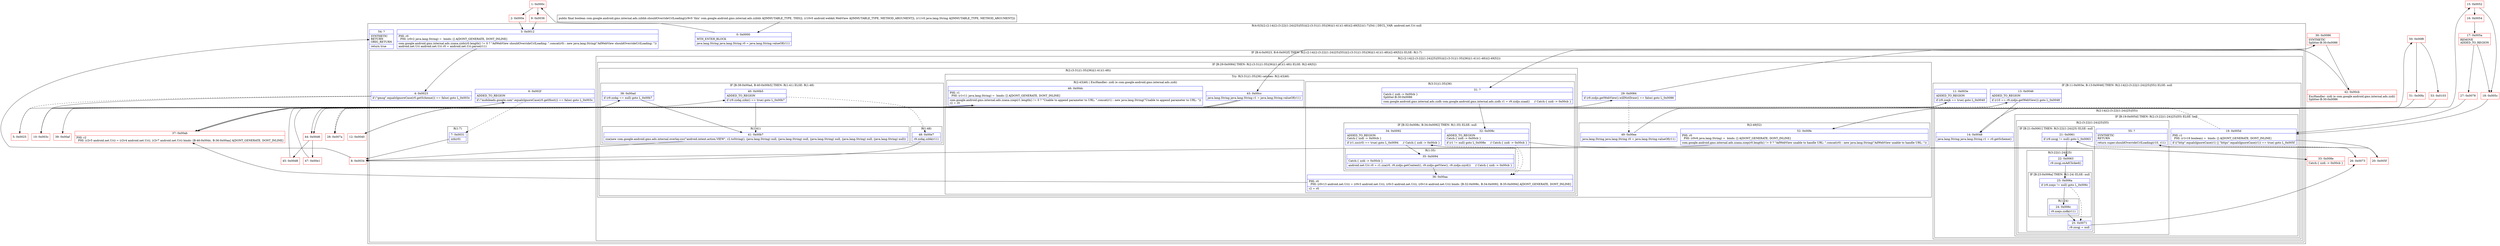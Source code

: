 digraph "CFG forcom.google.android.gms.internal.ads.zzbhb.shouldOverrideUrlLoading(Landroid\/webkit\/WebView;Ljava\/lang\/String;)Z" {
subgraph cluster_Region_201080291 {
label = "R(4:0|3|(2:(2:14|(2:(3:22|(1:24)|25)|55))|(2:(3:31|(1:35)|36)|(1:41)(1:48))(2:49|52))(1:7)|54) | DECL_VAR: android.net.Uri null\l";
node [shape=record,color=blue];
Node_0 [shape=record,label="{0\:\ 0x0000|MTH_ENTER_BLOCK\l|java.lang.String java.lang.String r0 = java.lang.String.valueOf(r11)\l}"];
Node_3 [shape=record,label="{3\:\ 0x0012|PHI: r0 \l  PHI: (r0v2 java.lang.String) =  binds: [] A[DONT_GENERATE, DONT_INLINE]\l|com.google.android.gms.internal.ads.zzaxa.zzds(r0.length() != 0 ? \"AdWebView shouldOverrideUrlLoading: \".concat(r0) : new java.lang.String(\"AdWebView shouldOverrideUrlLoading: \"))\landroid.net.Uri android.net.Uri r0 = android.net.Uri.parse(r11)\l}"];
subgraph cluster_IfRegion_1539601974 {
label = "IF [B:4:0x0023, B:6:0x002f] THEN: R(2:(2:14|(2:(3:22|(1:24)|25)|55))|(2:(3:31|(1:35)|36)|(1:41)(1:48))(2:49|52)) ELSE: R(1:7)";
node [shape=record,color=blue];
Node_4 [shape=record,label="{4\:\ 0x0023|if (\"gmsg\".equalsIgnoreCase(r0.getScheme()) == false) goto L_0x003c\l}"];
Node_6 [shape=record,label="{6\:\ 0x002f|ADDED_TO_REGION\l|if (\"mobileads.google.com\".equalsIgnoreCase(r0.getHost()) == false) goto L_0x003c\l}"];
subgraph cluster_Region_1141705291 {
label = "R(2:(2:14|(2:(3:22|(1:24)|25)|55))|(2:(3:31|(1:35)|36)|(1:41)(1:48))(2:49|52))";
node [shape=record,color=blue];
subgraph cluster_IfRegion_1791301313 {
label = "IF [B:11:0x003e, B:13:0x0046] THEN: R(2:14|(2:(3:22|(1:24)|25)|55)) ELSE: null";
node [shape=record,color=blue];
Node_11 [shape=record,label="{11\:\ 0x003e|ADDED_TO_REGION\l|if (r9.zzejk == true) goto L_0x0040\l}"];
Node_13 [shape=record,label="{13\:\ 0x0046|ADDED_TO_REGION\l|if (r10 == r9.zzdjo.getWebView()) goto L_0x0048\l}"];
subgraph cluster_Region_864882928 {
label = "R(2:14|(2:(3:22|(1:24)|25)|55))";
node [shape=record,color=blue];
Node_14 [shape=record,label="{14\:\ 0x0048|java.lang.String java.lang.String r1 = r0.getScheme()\l}"];
subgraph cluster_IfRegion_1404783930 {
label = "IF [B:19:0x005d] THEN: R(2:(3:22|(1:24)|25)|55) ELSE: null";
node [shape=record,color=blue];
Node_19 [shape=record,label="{19\:\ 0x005d|PHI: r1 \l  PHI: (r1v19 boolean) =  binds: [] A[DONT_GENERATE, DONT_INLINE]\l|if ((\"http\".equalsIgnoreCase(r1) \|\| \"https\".equalsIgnoreCase(r1)) == true) goto L_0x005f\l}"];
subgraph cluster_Region_1844721266 {
label = "R(2:(3:22|(1:24)|25)|55)";
node [shape=record,color=blue];
subgraph cluster_IfRegion_1922906696 {
label = "IF [B:21:0x0061] THEN: R(3:22|(1:24)|25) ELSE: null";
node [shape=record,color=blue];
Node_21 [shape=record,label="{21\:\ 0x0061|if (r9.zzcgj != null) goto L_0x0063\l}"];
subgraph cluster_Region_1592670466 {
label = "R(3:22|(1:24)|25)";
node [shape=record,color=blue];
Node_22 [shape=record,label="{22\:\ 0x0063|r9.zzcgj.onAdClicked()\l}"];
subgraph cluster_IfRegion_476012288 {
label = "IF [B:23:0x006a] THEN: R(1:24) ELSE: null";
node [shape=record,color=blue];
Node_23 [shape=record,label="{23\:\ 0x006a|if (r9.zzejo != null) goto L_0x006c\l}"];
subgraph cluster_Region_1356115295 {
label = "R(1:24)";
node [shape=record,color=blue];
Node_24 [shape=record,label="{24\:\ 0x006c|r9.zzejo.zzdk(r11)\l}"];
}
}
Node_25 [shape=record,label="{25\:\ 0x0071|r9.zzcgj = null\l}"];
}
}
Node_55 [shape=record,label="{55\:\ ?|SYNTHETIC\lRETURN\l|return super.shouldOverrideUrlLoading(r10, r11)\l}"];
}
}
}
}
subgraph cluster_IfRegion_1258328695 {
label = "IF [B:29:0x0084] THEN: R(2:(3:31|(1:35)|36)|(1:41)(1:48)) ELSE: R(2:49|52)";
node [shape=record,color=blue];
Node_29 [shape=record,label="{29\:\ 0x0084|if (r9.zzdjo.getWebView().willNotDraw() == false) goto L_0x0086\l}"];
subgraph cluster_Region_1678345276 {
label = "R(2:(3:31|(1:35)|36)|(1:41)(1:48))";
node [shape=record,color=blue];
subgraph cluster_TryCatchRegion_46686434 {
label = "Try: R(3:31|(1:35)|36) catches: R(2:43|46)";
node [shape=record,color=blue];
subgraph cluster_Region_1771906047 {
label = "R(3:31|(1:35)|36)";
node [shape=record,color=blue];
Node_31 [shape=record,label="{31\:\ ?|Catch:\{ zzdi \-\> 0x00cb \}\lSplitter:B:30:0x0086\l|com.google.android.gms.internal.ads.zzdh com.google.android.gms.internal.ads.zzdh r1 = r9.zzdjo.zzaal()     \/\/ Catch:\{ zzdi \-\> 0x00cb \}\l}"];
subgraph cluster_IfRegion_1500782663 {
label = "IF [B:32:0x008c, B:34:0x0092] THEN: R(1:35) ELSE: null";
node [shape=record,color=blue];
Node_32 [shape=record,label="{32\:\ 0x008c|ADDED_TO_REGION\lCatch:\{ zzdi \-\> 0x00cb \}\l|if (r1 != null) goto L_0x008e     \/\/ Catch:\{ zzdi \-\> 0x00cb \}\l}"];
Node_34 [shape=record,label="{34\:\ 0x0092|ADDED_TO_REGION\lCatch:\{ zzdi \-\> 0x00cb \}\l|if (r1.zzc(r0) == true) goto L_0x0094     \/\/ Catch:\{ zzdi \-\> 0x00cb \}\l}"];
subgraph cluster_Region_614920223 {
label = "R(1:35)";
node [shape=record,color=blue];
Node_35 [shape=record,label="{35\:\ 0x0094|Catch:\{ zzdi \-\> 0x00cb \}\l|android.net.Uri r0 = r1.zza(r0, r9.zzdjo.getContext(), r9.zzdjo.getView(), r9.zzdjo.zzyd())     \/\/ Catch:\{ zzdi \-\> 0x00cb \}\l}"];
}
}
Node_36 [shape=record,label="{36\:\ 0x00aa|PHI: r0 \l  PHI: (r0v13 android.net.Uri) = (r0v3 android.net.Uri), (r0v3 android.net.Uri), (r0v14 android.net.Uri) binds: [B:32:0x008c, B:34:0x0092, B:35:0x0094] A[DONT_GENERATE, DONT_INLINE]\l|r2 = r0\l}"];
}
subgraph cluster_Region_1245779326 {
label = "R(2:43|46) | ExcHandler: zzdi (e com.google.android.gms.internal.ads.zzdi)\l";
node [shape=record,color=blue];
Node_43 [shape=record,label="{43\:\ 0x00cc|java.lang.String java.lang.String r1 = java.lang.String.valueOf(r11)\l}"];
Node_46 [shape=record,label="{46\:\ 0x00dc|PHI: r1 \l  PHI: (r1v11 java.lang.String) =  binds: [] A[DONT_GENERATE, DONT_INLINE]\l|com.google.android.gms.internal.ads.zzaxa.zzep(r1.length() != 0 ? \"Unable to append parameter to URL: \".concat(r1) : new java.lang.String(\"Unable to append parameter to URL: \"))\lr2 = r0\l}"];
}
}
subgraph cluster_IfRegion_2005113777 {
label = "IF [B:38:0x00ad, B:40:0x00b5] THEN: R(1:41) ELSE: R(1:48)";
node [shape=record,color=blue];
Node_38 [shape=record,label="{38\:\ 0x00ad|if (r9.zzdaj == null) goto L_0x00b7\l}"];
Node_40 [shape=record,label="{40\:\ 0x00b5|ADDED_TO_REGION\l|if (r9.zzdaj.zzkx() == true) goto L_0x00b7\l}"];
subgraph cluster_Region_954149916 {
label = "R(1:41)";
node [shape=record,color=blue];
Node_41 [shape=record,label="{41\:\ 0x00b7|zza(new com.google.android.gms.ads.internal.overlay.zzc(\"android.intent.action.VIEW\", r2.toString(), (java.lang.String) null, (java.lang.String) null, (java.lang.String) null, (java.lang.String) null, (java.lang.String) null))\l}"];
}
subgraph cluster_Region_274691935 {
label = "R(1:48)";
node [shape=record,color=blue];
Node_48 [shape=record,label="{48\:\ 0x00e7|r9.zzdaj.zzbk(r11)\l}"];
}
}
}
subgraph cluster_Region_294862995 {
label = "R(2:49|52)";
node [shape=record,color=blue];
Node_49 [shape=record,label="{49\:\ 0x00ee|java.lang.String java.lang.String r0 = java.lang.String.valueOf(r11)\l}"];
Node_52 [shape=record,label="{52\:\ 0x00fe|PHI: r0 \l  PHI: (r0v6 java.lang.String) =  binds: [] A[DONT_GENERATE, DONT_INLINE]\l|com.google.android.gms.internal.ads.zzaxa.zzep(r0.length() != 0 ? \"AdWebView unable to handle URL: \".concat(r0) : new java.lang.String(\"AdWebView unable to handle URL: \"))\l}"];
}
}
}
subgraph cluster_Region_852279238 {
label = "R(1:7)";
node [shape=record,color=blue];
Node_7 [shape=record,label="{7\:\ 0x0031|zzh(r0)\l}"];
}
}
Node_54 [shape=record,label="{54\:\ ?|SYNTHETIC\lRETURN\lORIG_RETURN\l|return true\l}"];
}
subgraph cluster_Region_1245779326 {
label = "R(2:43|46) | ExcHandler: zzdi (e com.google.android.gms.internal.ads.zzdi)\l";
node [shape=record,color=blue];
Node_43 [shape=record,label="{43\:\ 0x00cc|java.lang.String java.lang.String r1 = java.lang.String.valueOf(r11)\l}"];
Node_46 [shape=record,label="{46\:\ 0x00dc|PHI: r1 \l  PHI: (r1v11 java.lang.String) =  binds: [] A[DONT_GENERATE, DONT_INLINE]\l|com.google.android.gms.internal.ads.zzaxa.zzep(r1.length() != 0 ? \"Unable to append parameter to URL: \".concat(r1) : new java.lang.String(\"Unable to append parameter to URL: \"))\lr2 = r0\l}"];
}
Node_1 [shape=record,color=red,label="{1\:\ 0x000c}"];
Node_2 [shape=record,color=red,label="{2\:\ 0x000e}"];
Node_5 [shape=record,color=red,label="{5\:\ 0x0025}"];
Node_8 [shape=record,color=red,label="{8\:\ 0x0034}"];
Node_9 [shape=record,color=red,label="{9\:\ 0x0036}"];
Node_10 [shape=record,color=red,label="{10\:\ 0x003c}"];
Node_12 [shape=record,color=red,label="{12\:\ 0x0040}"];
Node_15 [shape=record,color=red,label="{15\:\ 0x0052}"];
Node_16 [shape=record,color=red,label="{16\:\ 0x0054}"];
Node_17 [shape=record,color=red,label="{17\:\ 0x005a|REMOVE\lADDED_TO_REGION\l}"];
Node_18 [shape=record,color=red,label="{18\:\ 0x005c}"];
Node_20 [shape=record,color=red,label="{20\:\ 0x005f}"];
Node_26 [shape=record,color=red,label="{26\:\ 0x0073}"];
Node_27 [shape=record,color=red,label="{27\:\ 0x0078}"];
Node_28 [shape=record,color=red,label="{28\:\ 0x007a}"];
Node_30 [shape=record,color=red,label="{30\:\ 0x0086|SYNTHETIC\lSplitter:B:30:0x0086\l}"];
Node_33 [shape=record,color=red,label="{33\:\ 0x008e|Catch:\{ zzdi \-\> 0x00cb \}\l}"];
Node_37 [shape=record,color=red,label="{37\:\ 0x00ab|PHI: r2 \l  PHI: (r2v5 android.net.Uri) = (r2v4 android.net.Uri), (r2v7 android.net.Uri) binds: [B:46:0x00dc, B:36:0x00aa] A[DONT_GENERATE, DONT_INLINE]\l}"];
Node_39 [shape=record,color=red,label="{39\:\ 0x00af}"];
Node_42 [shape=record,color=red,label="{42\:\ 0x00cb|ExcHandler: zzdi (e com.google.android.gms.internal.ads.zzdi)\lSplitter:B:30:0x0086\l}"];
Node_44 [shape=record,color=red,label="{44\:\ 0x00d6}"];
Node_45 [shape=record,color=red,label="{45\:\ 0x00d8}"];
Node_47 [shape=record,color=red,label="{47\:\ 0x00e1}"];
Node_50 [shape=record,color=red,label="{50\:\ 0x00f8}"];
Node_51 [shape=record,color=red,label="{51\:\ 0x00fa}"];
Node_53 [shape=record,color=red,label="{53\:\ 0x0103}"];
MethodNode[shape=record,label="{public final boolean com.google.android.gms.internal.ads.zzbhb.shouldOverrideUrlLoading((r9v0 'this' com.google.android.gms.internal.ads.zzbhb A[IMMUTABLE_TYPE, THIS]), (r10v0 android.webkit.WebView A[IMMUTABLE_TYPE, METHOD_ARGUMENT]), (r11v0 java.lang.String A[IMMUTABLE_TYPE, METHOD_ARGUMENT])) }"];
MethodNode -> Node_0;
Node_0 -> Node_1;
Node_3 -> Node_4;
Node_4 -> Node_5[style=dashed];
Node_4 -> Node_10;
Node_6 -> Node_7[style=dashed];
Node_6 -> Node_10;
Node_11 -> Node_12;
Node_11 -> Node_28[style=dashed];
Node_13 -> Node_14;
Node_13 -> Node_28[style=dashed];
Node_14 -> Node_15;
Node_19 -> Node_20;
Node_19 -> Node_28[style=dashed];
Node_21 -> Node_22;
Node_21 -> Node_26[style=dashed];
Node_22 -> Node_23;
Node_23 -> Node_24;
Node_23 -> Node_25[style=dashed];
Node_24 -> Node_25;
Node_25 -> Node_26;
Node_29 -> Node_30;
Node_29 -> Node_49[style=dashed];
Node_31 -> Node_32;
Node_32 -> Node_33;
Node_32 -> Node_36[style=dashed];
Node_34 -> Node_35;
Node_34 -> Node_36[style=dashed];
Node_35 -> Node_36;
Node_36 -> Node_37;
Node_43 -> Node_44;
Node_46 -> Node_37;
Node_38 -> Node_39[style=dashed];
Node_38 -> Node_41;
Node_40 -> Node_41;
Node_40 -> Node_48[style=dashed];
Node_41 -> Node_8;
Node_48 -> Node_8;
Node_49 -> Node_50;
Node_52 -> Node_8;
Node_7 -> Node_8;
Node_43 -> Node_44;
Node_46 -> Node_37;
Node_1 -> Node_2;
Node_1 -> Node_9;
Node_2 -> Node_3;
Node_5 -> Node_6;
Node_8 -> Node_54;
Node_9 -> Node_3;
Node_10 -> Node_11;
Node_12 -> Node_13;
Node_15 -> Node_16;
Node_15 -> Node_18;
Node_16 -> Node_17;
Node_17 -> Node_18;
Node_17 -> Node_27;
Node_18 -> Node_19;
Node_20 -> Node_21;
Node_26 -> Node_55;
Node_27 -> Node_19;
Node_28 -> Node_29;
Node_30 -> Node_31;
Node_30 -> Node_42;
Node_33 -> Node_34;
Node_37 -> Node_38;
Node_39 -> Node_40;
Node_42 -> Node_43;
Node_44 -> Node_45;
Node_44 -> Node_47;
Node_45 -> Node_46;
Node_47 -> Node_46;
Node_50 -> Node_51;
Node_50 -> Node_53;
Node_51 -> Node_52;
Node_53 -> Node_52;
}

